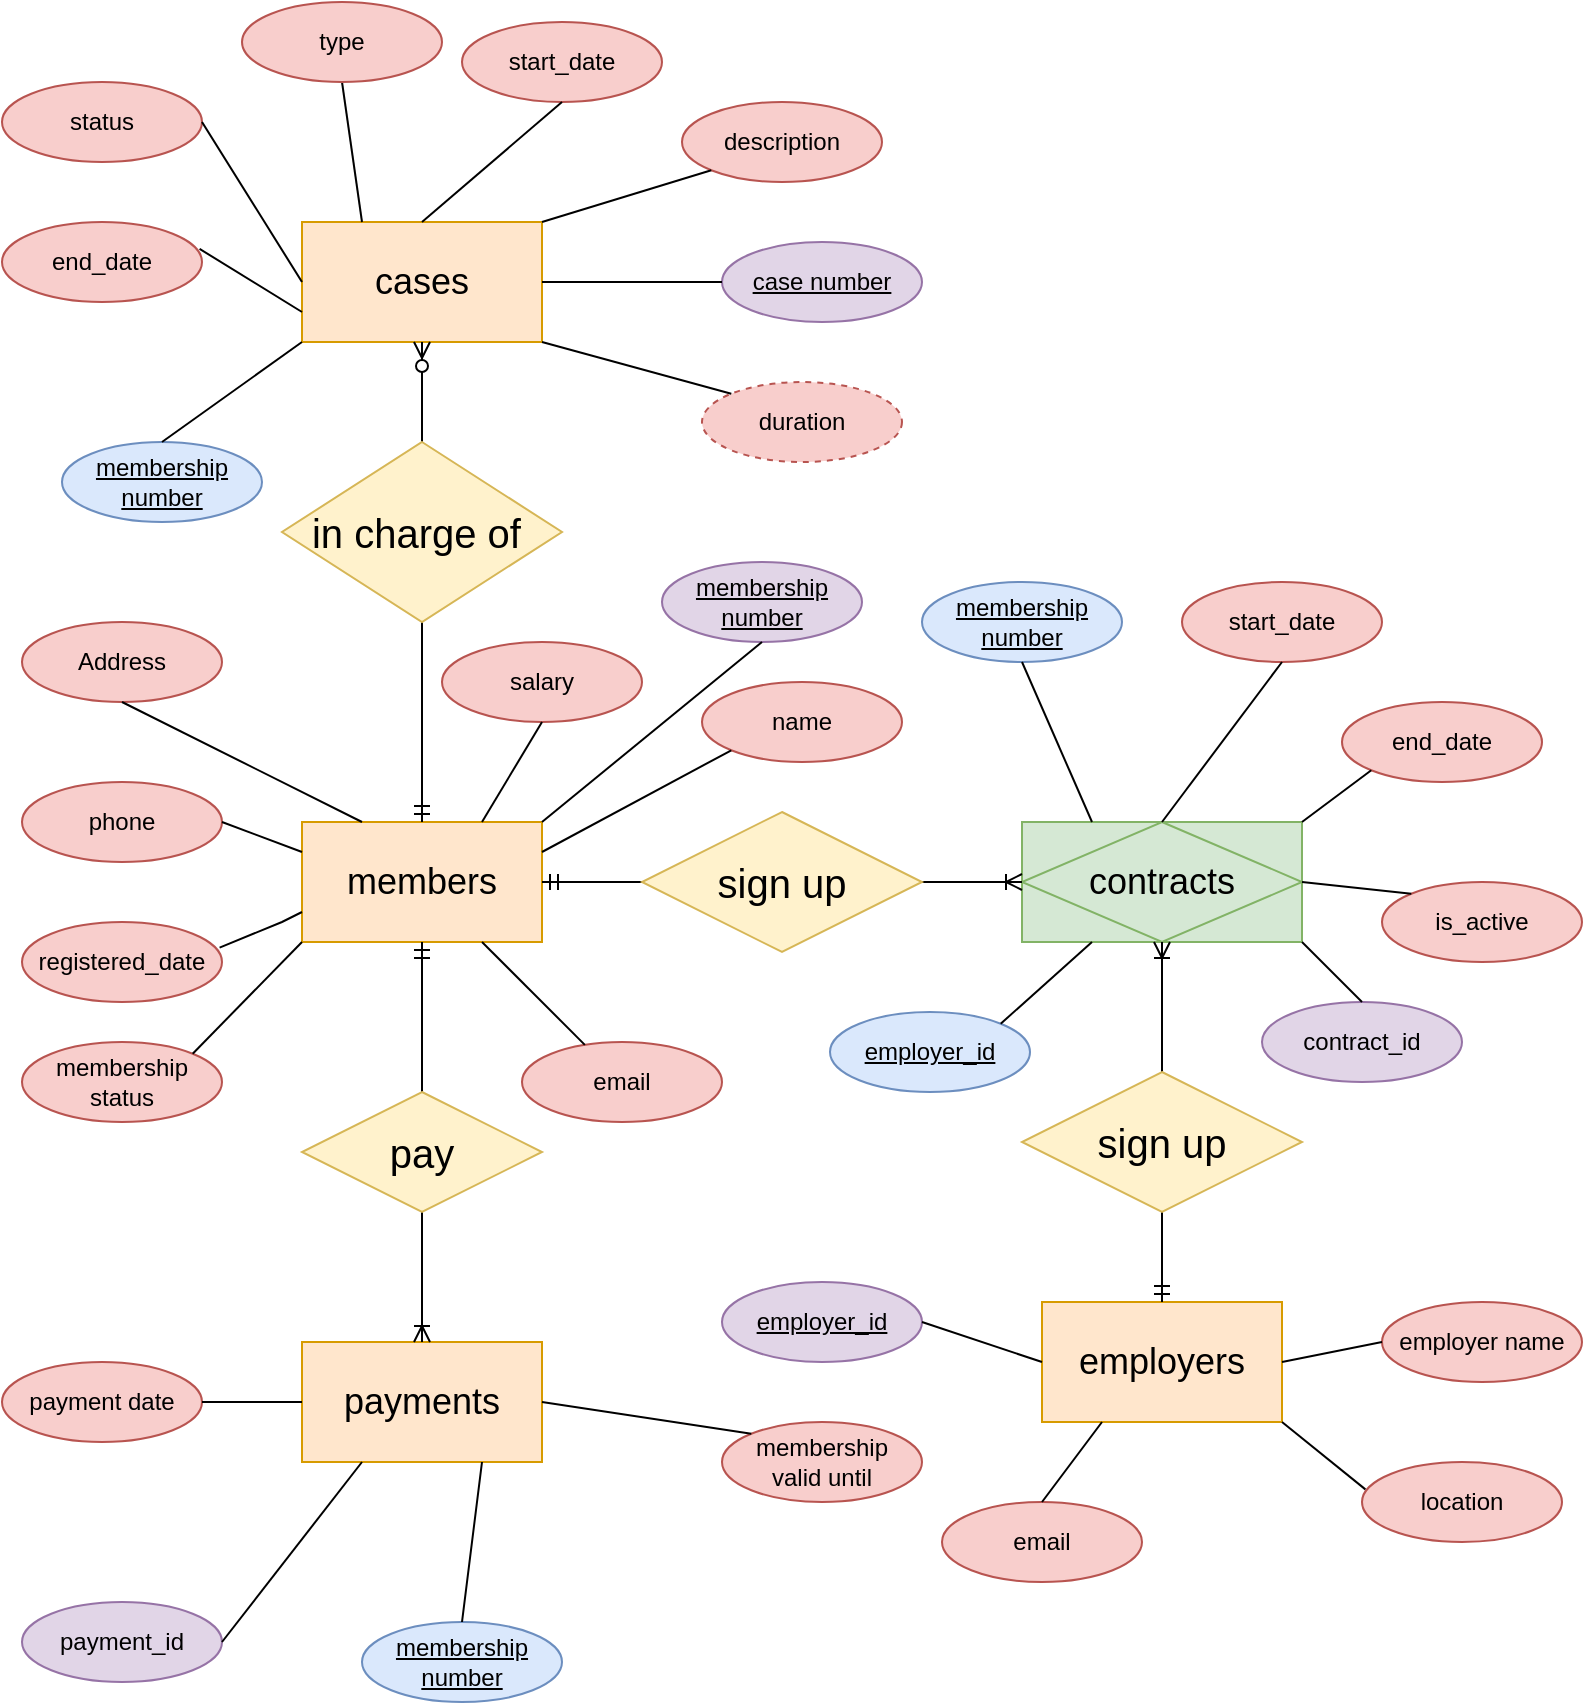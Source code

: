 <mxfile version="21.8.2" type="device">
  <diagram id="C5RBs43oDa-KdzZeNtuy" name="Page-1">
    <mxGraphModel dx="1221" dy="648" grid="1" gridSize="10" guides="1" tooltips="1" connect="1" arrows="1" fold="1" page="1" pageScale="1" pageWidth="827" pageHeight="1169" math="0" shadow="0">
      <root>
        <mxCell id="WIyWlLk6GJQsqaUBKTNV-0" />
        <mxCell id="WIyWlLk6GJQsqaUBKTNV-1" parent="WIyWlLk6GJQsqaUBKTNV-0" />
        <mxCell id="Oa9ziBuUU7xuht0kc1k1-0" value="&lt;font style=&quot;font-size: 18px;&quot;&gt;members&lt;/font&gt;" style="rounded=0;whiteSpace=wrap;html=1;fillColor=#ffe6cc;strokeColor=#d79b00;" parent="WIyWlLk6GJQsqaUBKTNV-1" vertex="1">
          <mxGeometry x="150" y="420" width="120" height="60" as="geometry" />
        </mxCell>
        <mxCell id="Oa9ziBuUU7xuht0kc1k1-2" value="name" style="ellipse;whiteSpace=wrap;html=1;align=center;fillColor=#f8cecc;strokeColor=#b85450;" parent="WIyWlLk6GJQsqaUBKTNV-1" vertex="1">
          <mxGeometry x="350" y="350" width="100" height="40" as="geometry" />
        </mxCell>
        <mxCell id="Oa9ziBuUU7xuht0kc1k1-5" value="email" style="ellipse;whiteSpace=wrap;html=1;align=center;fillColor=#f8cecc;strokeColor=#b85450;" parent="WIyWlLk6GJQsqaUBKTNV-1" vertex="1">
          <mxGeometry x="260" y="530" width="100" height="40" as="geometry" />
        </mxCell>
        <mxCell id="Oa9ziBuUU7xuht0kc1k1-6" value="membership status" style="ellipse;whiteSpace=wrap;html=1;align=center;fillColor=#f8cecc;strokeColor=#b85450;" parent="WIyWlLk6GJQsqaUBKTNV-1" vertex="1">
          <mxGeometry x="10" y="530" width="100" height="40" as="geometry" />
        </mxCell>
        <mxCell id="Oa9ziBuUU7xuht0kc1k1-7" value="phone" style="ellipse;whiteSpace=wrap;html=1;align=center;fillColor=#f8cecc;strokeColor=#b85450;" parent="WIyWlLk6GJQsqaUBKTNV-1" vertex="1">
          <mxGeometry x="10" y="400" width="100" height="40" as="geometry" />
        </mxCell>
        <mxCell id="Oa9ziBuUU7xuht0kc1k1-8" value="Address" style="ellipse;whiteSpace=wrap;html=1;align=center;fillColor=#f8cecc;strokeColor=#b85450;" parent="WIyWlLk6GJQsqaUBKTNV-1" vertex="1">
          <mxGeometry x="10" y="320" width="100" height="40" as="geometry" />
        </mxCell>
        <mxCell id="Oa9ziBuUU7xuht0kc1k1-9" value="registered_date" style="ellipse;whiteSpace=wrap;html=1;align=center;fillColor=#f8cecc;strokeColor=#b85450;" parent="WIyWlLk6GJQsqaUBKTNV-1" vertex="1">
          <mxGeometry x="10" y="470" width="100" height="40" as="geometry" />
        </mxCell>
        <mxCell id="Oa9ziBuUU7xuht0kc1k1-10" value="salary" style="ellipse;whiteSpace=wrap;html=1;align=center;fillColor=#f8cecc;strokeColor=#b85450;" parent="WIyWlLk6GJQsqaUBKTNV-1" vertex="1">
          <mxGeometry x="220" y="330" width="100" height="40" as="geometry" />
        </mxCell>
        <mxCell id="Oa9ziBuUU7xuht0kc1k1-11" value="&lt;span style=&quot;font-size: 18px;&quot;&gt;employers&lt;/span&gt;" style="rounded=0;whiteSpace=wrap;html=1;fillColor=#ffe6cc;strokeColor=#d79b00;" parent="WIyWlLk6GJQsqaUBKTNV-1" vertex="1">
          <mxGeometry x="520" y="660" width="120" height="60" as="geometry" />
        </mxCell>
        <mxCell id="Oa9ziBuUU7xuht0kc1k1-14" value="membership number" style="ellipse;whiteSpace=wrap;html=1;align=center;fontStyle=4;fillColor=#e1d5e7;strokeColor=#9673a6;" parent="WIyWlLk6GJQsqaUBKTNV-1" vertex="1">
          <mxGeometry x="330" y="290" width="100" height="40" as="geometry" />
        </mxCell>
        <mxCell id="Oa9ziBuUU7xuht0kc1k1-15" value="&lt;font style=&quot;font-size: 18px;&quot;&gt;contracts&lt;/font&gt;" style="shape=associativeEntity;whiteSpace=wrap;html=1;align=center;fillColor=#d5e8d4;strokeColor=#82b366;" parent="WIyWlLk6GJQsqaUBKTNV-1" vertex="1">
          <mxGeometry x="510" y="420" width="140" height="60" as="geometry" />
        </mxCell>
        <mxCell id="Oa9ziBuUU7xuht0kc1k1-16" value="" style="edgeStyle=entityRelationEdgeStyle;fontSize=12;html=1;endArrow=ERoneToMany;startArrow=ERmandOne;rounded=0;entryX=0;entryY=0.5;entryDx=0;entryDy=0;exitX=1;exitY=0.5;exitDx=0;exitDy=0;" parent="WIyWlLk6GJQsqaUBKTNV-1" source="Oa9ziBuUU7xuht0kc1k1-0" target="Oa9ziBuUU7xuht0kc1k1-15" edge="1">
          <mxGeometry width="100" height="100" relative="1" as="geometry">
            <mxPoint x="330" y="540" as="sourcePoint" />
            <mxPoint x="450" y="440" as="targetPoint" />
          </mxGeometry>
        </mxCell>
        <mxCell id="Oa9ziBuUU7xuht0kc1k1-17" value="" style="fontSize=12;html=1;endArrow=ERoneToMany;startArrow=ERmandOne;rounded=0;entryX=0.5;entryY=1;entryDx=0;entryDy=0;exitX=0.5;exitY=0;exitDx=0;exitDy=0;" parent="WIyWlLk6GJQsqaUBKTNV-1" source="Oa9ziBuUU7xuht0kc1k1-11" target="Oa9ziBuUU7xuht0kc1k1-15" edge="1">
          <mxGeometry width="100" height="100" relative="1" as="geometry">
            <mxPoint x="420" y="540" as="sourcePoint" />
            <mxPoint x="660" y="540" as="targetPoint" />
          </mxGeometry>
        </mxCell>
        <mxCell id="Oa9ziBuUU7xuht0kc1k1-18" value="employer_id" style="ellipse;whiteSpace=wrap;html=1;align=center;fontStyle=4;fillColor=#e1d5e7;strokeColor=#9673a6;" parent="WIyWlLk6GJQsqaUBKTNV-1" vertex="1">
          <mxGeometry x="360" y="650" width="100" height="40" as="geometry" />
        </mxCell>
        <mxCell id="Oa9ziBuUU7xuht0kc1k1-19" value="employer name" style="ellipse;whiteSpace=wrap;html=1;align=center;fillColor=#f8cecc;strokeColor=#b85450;" parent="WIyWlLk6GJQsqaUBKTNV-1" vertex="1">
          <mxGeometry x="690" y="660" width="100" height="40" as="geometry" />
        </mxCell>
        <mxCell id="Oa9ziBuUU7xuht0kc1k1-22" value="" style="endArrow=none;html=1;rounded=0;entryX=0.25;entryY=0;entryDx=0;entryDy=0;exitX=0.5;exitY=1;exitDx=0;exitDy=0;" parent="WIyWlLk6GJQsqaUBKTNV-1" source="Oa9ziBuUU7xuht0kc1k1-8" target="Oa9ziBuUU7xuht0kc1k1-0" edge="1">
          <mxGeometry width="50" height="50" relative="1" as="geometry">
            <mxPoint x="120" y="370" as="sourcePoint" />
            <mxPoint x="170" y="320" as="targetPoint" />
          </mxGeometry>
        </mxCell>
        <mxCell id="Oa9ziBuUU7xuht0kc1k1-23" value="" style="endArrow=none;html=1;rounded=0;entryX=0;entryY=0.25;entryDx=0;entryDy=0;exitX=1;exitY=0.5;exitDx=0;exitDy=0;" parent="WIyWlLk6GJQsqaUBKTNV-1" source="Oa9ziBuUU7xuht0kc1k1-7" target="Oa9ziBuUU7xuht0kc1k1-0" edge="1">
          <mxGeometry width="50" height="50" relative="1" as="geometry">
            <mxPoint x="70" y="440" as="sourcePoint" />
            <mxPoint x="160" y="490" as="targetPoint" />
          </mxGeometry>
        </mxCell>
        <mxCell id="Oa9ziBuUU7xuht0kc1k1-24" value="" style="endArrow=none;html=1;rounded=0;entryX=0;entryY=0.75;entryDx=0;entryDy=0;exitX=0.988;exitY=0.32;exitDx=0;exitDy=0;exitPerimeter=0;" parent="WIyWlLk6GJQsqaUBKTNV-1" source="Oa9ziBuUU7xuht0kc1k1-9" target="Oa9ziBuUU7xuht0kc1k1-0" edge="1">
          <mxGeometry width="50" height="50" relative="1" as="geometry">
            <mxPoint x="80" y="450" as="sourcePoint" />
            <mxPoint x="160" y="445" as="targetPoint" />
            <Array as="points">
              <mxPoint x="140" y="470" />
            </Array>
          </mxGeometry>
        </mxCell>
        <mxCell id="Oa9ziBuUU7xuht0kc1k1-25" value="" style="endArrow=none;html=1;rounded=0;exitX=1;exitY=0;exitDx=0;exitDy=0;" parent="WIyWlLk6GJQsqaUBKTNV-1" source="Oa9ziBuUU7xuht0kc1k1-6" edge="1">
          <mxGeometry width="50" height="50" relative="1" as="geometry">
            <mxPoint x="119" y="493" as="sourcePoint" />
            <mxPoint x="150" y="480" as="targetPoint" />
            <Array as="points">
              <mxPoint x="150" y="480" />
            </Array>
          </mxGeometry>
        </mxCell>
        <mxCell id="Oa9ziBuUU7xuht0kc1k1-26" value="start_date" style="ellipse;whiteSpace=wrap;html=1;align=center;fillColor=#f8cecc;strokeColor=#b85450;" parent="WIyWlLk6GJQsqaUBKTNV-1" vertex="1">
          <mxGeometry x="590" y="300" width="100" height="40" as="geometry" />
        </mxCell>
        <mxCell id="Oa9ziBuUU7xuht0kc1k1-27" value="end_date" style="ellipse;whiteSpace=wrap;html=1;align=center;fillColor=#f8cecc;strokeColor=#b85450;" parent="WIyWlLk6GJQsqaUBKTNV-1" vertex="1">
          <mxGeometry x="670" y="360" width="100" height="40" as="geometry" />
        </mxCell>
        <mxCell id="Oa9ziBuUU7xuht0kc1k1-28" value="is_active" style="ellipse;whiteSpace=wrap;html=1;align=center;fillColor=#f8cecc;strokeColor=#b85450;" parent="WIyWlLk6GJQsqaUBKTNV-1" vertex="1">
          <mxGeometry x="690" y="450" width="100" height="40" as="geometry" />
        </mxCell>
        <mxCell id="Oa9ziBuUU7xuht0kc1k1-29" value="" style="endArrow=none;html=1;rounded=0;entryX=0.5;entryY=0;entryDx=0;entryDy=0;exitX=0.5;exitY=1;exitDx=0;exitDy=0;" parent="WIyWlLk6GJQsqaUBKTNV-1" source="Oa9ziBuUU7xuht0kc1k1-26" target="Oa9ziBuUU7xuht0kc1k1-15" edge="1">
          <mxGeometry width="50" height="50" relative="1" as="geometry">
            <mxPoint x="130" y="380" as="sourcePoint" />
            <mxPoint x="220" y="430" as="targetPoint" />
          </mxGeometry>
        </mxCell>
        <mxCell id="Oa9ziBuUU7xuht0kc1k1-30" value="" style="endArrow=none;html=1;rounded=0;entryX=1;entryY=0;entryDx=0;entryDy=0;exitX=0;exitY=1;exitDx=0;exitDy=0;" parent="WIyWlLk6GJQsqaUBKTNV-1" source="Oa9ziBuUU7xuht0kc1k1-27" target="Oa9ziBuUU7xuht0kc1k1-15" edge="1">
          <mxGeometry width="50" height="50" relative="1" as="geometry">
            <mxPoint x="590" y="390" as="sourcePoint" />
            <mxPoint x="590" y="430" as="targetPoint" />
          </mxGeometry>
        </mxCell>
        <mxCell id="Oa9ziBuUU7xuht0kc1k1-31" value="" style="endArrow=none;html=1;rounded=0;entryX=1;entryY=0.5;entryDx=0;entryDy=0;exitX=0;exitY=0;exitDx=0;exitDy=0;" parent="WIyWlLk6GJQsqaUBKTNV-1" source="Oa9ziBuUU7xuht0kc1k1-28" target="Oa9ziBuUU7xuht0kc1k1-15" edge="1">
          <mxGeometry width="50" height="50" relative="1" as="geometry">
            <mxPoint x="695" y="404" as="sourcePoint" />
            <mxPoint x="660" y="430" as="targetPoint" />
          </mxGeometry>
        </mxCell>
        <mxCell id="Oa9ziBuUU7xuht0kc1k1-32" value="&lt;span style=&quot;font-size: 18px;&quot;&gt;payments&lt;/span&gt;" style="rounded=0;whiteSpace=wrap;html=1;fillColor=#ffe6cc;strokeColor=#d79b00;" parent="WIyWlLk6GJQsqaUBKTNV-1" vertex="1">
          <mxGeometry x="150" y="680" width="120" height="60" as="geometry" />
        </mxCell>
        <mxCell id="Oa9ziBuUU7xuht0kc1k1-33" value="payment date" style="ellipse;whiteSpace=wrap;html=1;align=center;fillColor=#f8cecc;strokeColor=#b85450;" parent="WIyWlLk6GJQsqaUBKTNV-1" vertex="1">
          <mxGeometry y="690" width="100" height="40" as="geometry" />
        </mxCell>
        <mxCell id="Oa9ziBuUU7xuht0kc1k1-34" value="" style="endArrow=none;html=1;rounded=0;exitX=1;exitY=0.5;exitDx=0;exitDy=0;entryX=0;entryY=0.5;entryDx=0;entryDy=0;" parent="WIyWlLk6GJQsqaUBKTNV-1" source="Oa9ziBuUU7xuht0kc1k1-18" target="Oa9ziBuUU7xuht0kc1k1-11" edge="1">
          <mxGeometry width="50" height="50" relative="1" as="geometry">
            <mxPoint x="460" y="636" as="sourcePoint" />
            <mxPoint x="515" y="580" as="targetPoint" />
          </mxGeometry>
        </mxCell>
        <mxCell id="Oa9ziBuUU7xuht0kc1k1-35" value="" style="endArrow=none;html=1;rounded=0;exitX=1;exitY=0.5;exitDx=0;exitDy=0;entryX=0;entryY=0.5;entryDx=0;entryDy=0;" parent="WIyWlLk6GJQsqaUBKTNV-1" source="Oa9ziBuUU7xuht0kc1k1-11" target="Oa9ziBuUU7xuht0kc1k1-19" edge="1">
          <mxGeometry width="50" height="50" relative="1" as="geometry">
            <mxPoint x="640" y="638" as="sourcePoint" />
            <mxPoint x="690" y="640" as="targetPoint" />
          </mxGeometry>
        </mxCell>
        <mxCell id="Oa9ziBuUU7xuht0kc1k1-36" value="membership &lt;br&gt;valid until" style="ellipse;whiteSpace=wrap;html=1;align=center;fillColor=#f8cecc;strokeColor=#b85450;" parent="WIyWlLk6GJQsqaUBKTNV-1" vertex="1">
          <mxGeometry x="360" y="720" width="100" height="40" as="geometry" />
        </mxCell>
        <mxCell id="Oa9ziBuUU7xuht0kc1k1-37" value="" style="endArrow=none;html=1;rounded=0;entryX=0.75;entryY=0;entryDx=0;entryDy=0;exitX=0.5;exitY=1;exitDx=0;exitDy=0;" parent="WIyWlLk6GJQsqaUBKTNV-1" source="Oa9ziBuUU7xuht0kc1k1-10" target="Oa9ziBuUU7xuht0kc1k1-0" edge="1">
          <mxGeometry width="50" height="50" relative="1" as="geometry">
            <mxPoint x="200" y="320" as="sourcePoint" />
            <mxPoint x="290" y="370" as="targetPoint" />
          </mxGeometry>
        </mxCell>
        <mxCell id="Oa9ziBuUU7xuht0kc1k1-38" value="" style="endArrow=none;html=1;rounded=0;entryX=1;entryY=0;entryDx=0;entryDy=0;exitX=0.5;exitY=1;exitDx=0;exitDy=0;" parent="WIyWlLk6GJQsqaUBKTNV-1" source="Oa9ziBuUU7xuht0kc1k1-14" target="Oa9ziBuUU7xuht0kc1k1-0" edge="1">
          <mxGeometry width="50" height="50" relative="1" as="geometry">
            <mxPoint x="210" y="330" as="sourcePoint" />
            <mxPoint x="250" y="430" as="targetPoint" />
          </mxGeometry>
        </mxCell>
        <mxCell id="Oa9ziBuUU7xuht0kc1k1-39" value="" style="endArrow=none;html=1;rounded=0;entryX=1;entryY=0.25;entryDx=0;entryDy=0;exitX=0;exitY=1;exitDx=0;exitDy=0;" parent="WIyWlLk6GJQsqaUBKTNV-1" source="Oa9ziBuUU7xuht0kc1k1-2" target="Oa9ziBuUU7xuht0kc1k1-0" edge="1">
          <mxGeometry width="50" height="50" relative="1" as="geometry">
            <mxPoint x="300" y="370" as="sourcePoint" />
            <mxPoint x="280" y="430" as="targetPoint" />
          </mxGeometry>
        </mxCell>
        <mxCell id="Oa9ziBuUU7xuht0kc1k1-40" value="" style="endArrow=none;html=1;rounded=0;entryX=0;entryY=0.5;entryDx=0;entryDy=0;exitX=1;exitY=0.5;exitDx=0;exitDy=0;" parent="WIyWlLk6GJQsqaUBKTNV-1" source="Oa9ziBuUU7xuht0kc1k1-33" target="Oa9ziBuUU7xuht0kc1k1-32" edge="1">
          <mxGeometry width="50" height="50" relative="1" as="geometry">
            <mxPoint x="100" y="700" as="sourcePoint" />
            <mxPoint x="145" y="640" as="targetPoint" />
          </mxGeometry>
        </mxCell>
        <mxCell id="Oa9ziBuUU7xuht0kc1k1-41" value="" style="endArrow=none;html=1;rounded=0;exitX=1;exitY=0.5;exitDx=0;exitDy=0;entryX=0;entryY=0;entryDx=0;entryDy=0;" parent="WIyWlLk6GJQsqaUBKTNV-1" source="Oa9ziBuUU7xuht0kc1k1-32" target="Oa9ziBuUU7xuht0kc1k1-36" edge="1">
          <mxGeometry width="50" height="50" relative="1" as="geometry">
            <mxPoint x="270" y="706" as="sourcePoint" />
            <mxPoint x="310" y="710" as="targetPoint" />
          </mxGeometry>
        </mxCell>
        <mxCell id="Oa9ziBuUU7xuht0kc1k1-42" value="contract_id" style="ellipse;whiteSpace=wrap;html=1;align=center;fillColor=#e1d5e7;strokeColor=#9673a6;" parent="WIyWlLk6GJQsqaUBKTNV-1" vertex="1">
          <mxGeometry x="630" y="510" width="100" height="40" as="geometry" />
        </mxCell>
        <mxCell id="Oa9ziBuUU7xuht0kc1k1-43" value="" style="endArrow=none;html=1;rounded=0;entryX=1;entryY=0.5;entryDx=0;entryDy=0;exitX=0.5;exitY=0;exitDx=0;exitDy=0;" parent="WIyWlLk6GJQsqaUBKTNV-1" source="Oa9ziBuUU7xuht0kc1k1-42" edge="1">
          <mxGeometry width="50" height="50" relative="1" as="geometry">
            <mxPoint x="705" y="486" as="sourcePoint" />
            <mxPoint x="650" y="480" as="targetPoint" />
          </mxGeometry>
        </mxCell>
        <mxCell id="Oa9ziBuUU7xuht0kc1k1-44" value="" style="endArrow=none;html=1;rounded=0;exitX=0;exitY=1;exitDx=0;exitDy=0;" parent="WIyWlLk6GJQsqaUBKTNV-1" target="Oa9ziBuUU7xuht0kc1k1-5" edge="1">
          <mxGeometry width="50" height="50" relative="1" as="geometry">
            <mxPoint x="240" y="480" as="sourcePoint" />
            <mxPoint x="185" y="511" as="targetPoint" />
          </mxGeometry>
        </mxCell>
        <mxCell id="Oa9ziBuUU7xuht0kc1k1-47" value="&lt;span style=&quot;font-size: 18px;&quot;&gt;cases&lt;/span&gt;" style="rounded=0;whiteSpace=wrap;html=1;fillColor=#ffe6cc;strokeColor=#d79b00;" parent="WIyWlLk6GJQsqaUBKTNV-1" vertex="1">
          <mxGeometry x="150" y="120" width="120" height="60" as="geometry" />
        </mxCell>
        <mxCell id="Oa9ziBuUU7xuht0kc1k1-48" value="case number" style="ellipse;whiteSpace=wrap;html=1;align=center;fontStyle=4;fillColor=#e1d5e7;strokeColor=#9673a6;" parent="WIyWlLk6GJQsqaUBKTNV-1" vertex="1">
          <mxGeometry x="360" y="130" width="100" height="40" as="geometry" />
        </mxCell>
        <mxCell id="Oa9ziBuUU7xuht0kc1k1-49" value="status" style="ellipse;whiteSpace=wrap;html=1;align=center;fillColor=#f8cecc;strokeColor=#b85450;" parent="WIyWlLk6GJQsqaUBKTNV-1" vertex="1">
          <mxGeometry y="50" width="100" height="40" as="geometry" />
        </mxCell>
        <mxCell id="Oa9ziBuUU7xuht0kc1k1-51" value="description" style="ellipse;whiteSpace=wrap;html=1;align=center;fillColor=#f8cecc;strokeColor=#b85450;" parent="WIyWlLk6GJQsqaUBKTNV-1" vertex="1">
          <mxGeometry x="340" y="60" width="100" height="40" as="geometry" />
        </mxCell>
        <mxCell id="Oa9ziBuUU7xuht0kc1k1-52" value="start_date" style="ellipse;whiteSpace=wrap;html=1;align=center;fillColor=#f8cecc;strokeColor=#b85450;" parent="WIyWlLk6GJQsqaUBKTNV-1" vertex="1">
          <mxGeometry x="230" y="20" width="100" height="40" as="geometry" />
        </mxCell>
        <mxCell id="Oa9ziBuUU7xuht0kc1k1-54" value="payment_id" style="ellipse;whiteSpace=wrap;html=1;align=center;fillColor=#e1d5e7;strokeColor=#9673a6;" parent="WIyWlLk6GJQsqaUBKTNV-1" vertex="1">
          <mxGeometry x="10" y="810" width="100" height="40" as="geometry" />
        </mxCell>
        <mxCell id="Oa9ziBuUU7xuht0kc1k1-56" value="" style="endArrow=none;html=1;rounded=0;exitX=1;exitY=0.5;exitDx=0;exitDy=0;entryX=0.25;entryY=1;entryDx=0;entryDy=0;" parent="WIyWlLk6GJQsqaUBKTNV-1" source="Oa9ziBuUU7xuht0kc1k1-54" target="Oa9ziBuUU7xuht0kc1k1-32" edge="1">
          <mxGeometry width="50" height="50" relative="1" as="geometry">
            <mxPoint x="110" y="720" as="sourcePoint" />
            <mxPoint x="150" y="750" as="targetPoint" />
          </mxGeometry>
        </mxCell>
        <mxCell id="Oa9ziBuUU7xuht0kc1k1-57" value="" style="endArrow=none;html=1;rounded=0;entryX=0;entryY=0.5;entryDx=0;entryDy=0;exitX=1;exitY=0.5;exitDx=0;exitDy=0;" parent="WIyWlLk6GJQsqaUBKTNV-1" source="Oa9ziBuUU7xuht0kc1k1-47" target="Oa9ziBuUU7xuht0kc1k1-48" edge="1">
          <mxGeometry width="50" height="50" relative="1" as="geometry">
            <mxPoint x="330" y="310" as="sourcePoint" />
            <mxPoint x="250" y="430" as="targetPoint" />
          </mxGeometry>
        </mxCell>
        <mxCell id="Oa9ziBuUU7xuht0kc1k1-58" value="" style="endArrow=none;html=1;rounded=0;entryX=0;entryY=1;entryDx=0;entryDy=0;exitX=1;exitY=0;exitDx=0;exitDy=0;" parent="WIyWlLk6GJQsqaUBKTNV-1" source="Oa9ziBuUU7xuht0kc1k1-47" target="Oa9ziBuUU7xuht0kc1k1-51" edge="1">
          <mxGeometry width="50" height="50" relative="1" as="geometry">
            <mxPoint x="270" y="120" as="sourcePoint" />
            <mxPoint x="310" y="120" as="targetPoint" />
          </mxGeometry>
        </mxCell>
        <mxCell id="Oa9ziBuUU7xuht0kc1k1-59" value="" style="endArrow=none;html=1;rounded=0;entryX=0.5;entryY=1;entryDx=0;entryDy=0;exitX=0.5;exitY=0;exitDx=0;exitDy=0;" parent="WIyWlLk6GJQsqaUBKTNV-1" source="Oa9ziBuUU7xuht0kc1k1-47" target="Oa9ziBuUU7xuht0kc1k1-52" edge="1">
          <mxGeometry width="50" height="50" relative="1" as="geometry">
            <mxPoint x="180" y="106" as="sourcePoint" />
            <mxPoint x="225" y="80" as="targetPoint" />
          </mxGeometry>
        </mxCell>
        <mxCell id="Oa9ziBuUU7xuht0kc1k1-60" value="" style="endArrow=none;html=1;rounded=0;entryX=0.5;entryY=1;entryDx=0;entryDy=0;exitX=0.25;exitY=0;exitDx=0;exitDy=0;" parent="WIyWlLk6GJQsqaUBKTNV-1" source="Oa9ziBuUU7xuht0kc1k1-47" target="UJWpj5QjshEE5O9Sz4qP-0" edge="1">
          <mxGeometry width="50" height="50" relative="1" as="geometry">
            <mxPoint x="220" y="130" as="sourcePoint" />
            <mxPoint x="70" y="70" as="targetPoint" />
          </mxGeometry>
        </mxCell>
        <mxCell id="Oa9ziBuUU7xuht0kc1k1-61" value="" style="endArrow=none;html=1;rounded=0;entryX=1;entryY=0.5;entryDx=0;entryDy=0;exitX=0;exitY=0.5;exitDx=0;exitDy=0;" parent="WIyWlLk6GJQsqaUBKTNV-1" source="Oa9ziBuUU7xuht0kc1k1-47" target="Oa9ziBuUU7xuht0kc1k1-49" edge="1">
          <mxGeometry width="50" height="50" relative="1" as="geometry">
            <mxPoint x="160" y="130" as="sourcePoint" />
            <mxPoint x="90" y="110" as="targetPoint" />
          </mxGeometry>
        </mxCell>
        <mxCell id="Oa9ziBuUU7xuht0kc1k1-63" value="end_date" style="ellipse;whiteSpace=wrap;html=1;align=center;fillColor=#f8cecc;strokeColor=#b85450;" parent="WIyWlLk6GJQsqaUBKTNV-1" vertex="1">
          <mxGeometry y="120" width="100" height="40" as="geometry" />
        </mxCell>
        <mxCell id="Oa9ziBuUU7xuht0kc1k1-64" value="" style="endArrow=none;html=1;rounded=0;entryX=0;entryY=0.75;entryDx=0;entryDy=0;exitX=0.988;exitY=0.336;exitDx=0;exitDy=0;exitPerimeter=0;" parent="WIyWlLk6GJQsqaUBKTNV-1" source="Oa9ziBuUU7xuht0kc1k1-63" target="Oa9ziBuUU7xuht0kc1k1-47" edge="1">
          <mxGeometry width="50" height="50" relative="1" as="geometry">
            <mxPoint x="160" y="220" as="sourcePoint" />
            <mxPoint x="170" y="180" as="targetPoint" />
          </mxGeometry>
        </mxCell>
        <mxCell id="Oa9ziBuUU7xuht0kc1k1-66" value="duration" style="ellipse;whiteSpace=wrap;html=1;align=center;dashed=1;fillColor=#f8cecc;strokeColor=#b85450;" parent="WIyWlLk6GJQsqaUBKTNV-1" vertex="1">
          <mxGeometry x="350" y="200" width="100" height="40" as="geometry" />
        </mxCell>
        <mxCell id="Oa9ziBuUU7xuht0kc1k1-67" value="" style="endArrow=none;html=1;rounded=0;entryX=0;entryY=0;entryDx=0;entryDy=0;exitX=1;exitY=1;exitDx=0;exitDy=0;" parent="WIyWlLk6GJQsqaUBKTNV-1" source="Oa9ziBuUU7xuht0kc1k1-47" target="Oa9ziBuUU7xuht0kc1k1-66" edge="1">
          <mxGeometry width="50" height="50" relative="1" as="geometry">
            <mxPoint x="280" y="160" as="sourcePoint" />
            <mxPoint x="324" y="160" as="targetPoint" />
          </mxGeometry>
        </mxCell>
        <mxCell id="Oa9ziBuUU7xuht0kc1k1-68" value="" style="fontSize=12;html=1;endArrow=ERoneToMany;startArrow=ERmandOne;rounded=0;exitX=0.5;exitY=1;exitDx=0;exitDy=0;" parent="WIyWlLk6GJQsqaUBKTNV-1" source="Oa9ziBuUU7xuht0kc1k1-0" edge="1">
          <mxGeometry width="100" height="100" relative="1" as="geometry">
            <mxPoint x="200" y="480" as="sourcePoint" />
            <mxPoint x="210" y="680" as="targetPoint" />
          </mxGeometry>
        </mxCell>
        <mxCell id="Oa9ziBuUU7xuht0kc1k1-69" value="" style="fontSize=12;html=1;endArrow=ERzeroToMany;startArrow=ERmandOne;rounded=0;exitX=0.5;exitY=0;exitDx=0;exitDy=0;entryX=0.5;entryY=1;entryDx=0;entryDy=0;startFill=0;" parent="WIyWlLk6GJQsqaUBKTNV-1" source="Oa9ziBuUU7xuht0kc1k1-0" target="Oa9ziBuUU7xuht0kc1k1-47" edge="1">
          <mxGeometry width="100" height="100" relative="1" as="geometry">
            <mxPoint x="370" y="300" as="sourcePoint" />
            <mxPoint x="210" y="180" as="targetPoint" />
          </mxGeometry>
        </mxCell>
        <mxCell id="Oa9ziBuUU7xuht0kc1k1-70" value="employer_id" style="ellipse;whiteSpace=wrap;html=1;align=center;fontStyle=4;fillColor=#dae8fc;strokeColor=#6c8ebf;" parent="WIyWlLk6GJQsqaUBKTNV-1" vertex="1">
          <mxGeometry x="414" y="515" width="100" height="40" as="geometry" />
        </mxCell>
        <mxCell id="Oa9ziBuUU7xuht0kc1k1-71" value="membership number" style="ellipse;whiteSpace=wrap;html=1;align=center;fontStyle=4;fillColor=#dae8fc;strokeColor=#6c8ebf;" parent="WIyWlLk6GJQsqaUBKTNV-1" vertex="1">
          <mxGeometry x="460" y="300" width="100" height="40" as="geometry" />
        </mxCell>
        <mxCell id="Oa9ziBuUU7xuht0kc1k1-72" value="" style="endArrow=none;html=1;rounded=0;entryX=0.5;entryY=1;entryDx=0;entryDy=0;exitX=0.25;exitY=0;exitDx=0;exitDy=0;" parent="WIyWlLk6GJQsqaUBKTNV-1" source="Oa9ziBuUU7xuht0kc1k1-15" target="Oa9ziBuUU7xuht0kc1k1-71" edge="1">
          <mxGeometry width="50" height="50" relative="1" as="geometry">
            <mxPoint x="690" y="520" as="sourcePoint" />
            <mxPoint x="660" y="490" as="targetPoint" />
          </mxGeometry>
        </mxCell>
        <mxCell id="Oa9ziBuUU7xuht0kc1k1-73" value="" style="endArrow=none;html=1;rounded=0;entryX=0.25;entryY=1;entryDx=0;entryDy=0;exitX=1;exitY=0;exitDx=0;exitDy=0;" parent="WIyWlLk6GJQsqaUBKTNV-1" source="Oa9ziBuUU7xuht0kc1k1-70" target="Oa9ziBuUU7xuht0kc1k1-15" edge="1">
          <mxGeometry width="50" height="50" relative="1" as="geometry">
            <mxPoint x="575" y="530" as="sourcePoint" />
            <mxPoint x="540" y="480" as="targetPoint" />
          </mxGeometry>
        </mxCell>
        <mxCell id="Gh3_wGS1VXlzv8oxnEgd-0" value="membership number" style="ellipse;whiteSpace=wrap;html=1;align=center;fontStyle=4;fillColor=#dae8fc;strokeColor=#6c8ebf;" parent="WIyWlLk6GJQsqaUBKTNV-1" vertex="1">
          <mxGeometry x="180" y="820" width="100" height="40" as="geometry" />
        </mxCell>
        <mxCell id="Gh3_wGS1VXlzv8oxnEgd-1" value="" style="endArrow=none;html=1;rounded=0;exitX=0.5;exitY=0;exitDx=0;exitDy=0;entryX=0.75;entryY=1;entryDx=0;entryDy=0;" parent="WIyWlLk6GJQsqaUBKTNV-1" source="Gh3_wGS1VXlzv8oxnEgd-0" target="Oa9ziBuUU7xuht0kc1k1-32" edge="1">
          <mxGeometry width="50" height="50" relative="1" as="geometry">
            <mxPoint x="120" y="840" as="sourcePoint" />
            <mxPoint x="190" y="750" as="targetPoint" />
          </mxGeometry>
        </mxCell>
        <mxCell id="Gh3_wGS1VXlzv8oxnEgd-2" value="membership number" style="ellipse;whiteSpace=wrap;html=1;align=center;fontStyle=4;fillColor=#dae8fc;strokeColor=#6c8ebf;" parent="WIyWlLk6GJQsqaUBKTNV-1" vertex="1">
          <mxGeometry x="30" y="230" width="100" height="40" as="geometry" />
        </mxCell>
        <mxCell id="Gh3_wGS1VXlzv8oxnEgd-3" value="" style="endArrow=none;html=1;rounded=0;entryX=0;entryY=1;entryDx=0;entryDy=0;exitX=0.5;exitY=0;exitDx=0;exitDy=0;" parent="WIyWlLk6GJQsqaUBKTNV-1" source="Gh3_wGS1VXlzv8oxnEgd-2" target="Oa9ziBuUU7xuht0kc1k1-47" edge="1">
          <mxGeometry width="50" height="50" relative="1" as="geometry">
            <mxPoint x="119" y="233" as="sourcePoint" />
            <mxPoint x="190" y="190" as="targetPoint" />
          </mxGeometry>
        </mxCell>
        <mxCell id="UJWpj5QjshEE5O9Sz4qP-0" value="type" style="ellipse;whiteSpace=wrap;html=1;align=center;fillColor=#f8cecc;strokeColor=#b85450;" parent="WIyWlLk6GJQsqaUBKTNV-1" vertex="1">
          <mxGeometry x="120" y="10" width="100" height="40" as="geometry" />
        </mxCell>
        <mxCell id="UJWpj5QjshEE5O9Sz4qP-1" value="&lt;font style=&quot;font-size: 20px;&quot;&gt;in charge of&amp;nbsp;&lt;/font&gt;" style="shape=rhombus;perimeter=rhombusPerimeter;whiteSpace=wrap;html=1;align=center;fillColor=#fff2cc;strokeColor=#d6b656;" parent="WIyWlLk6GJQsqaUBKTNV-1" vertex="1">
          <mxGeometry x="140" y="230" width="140" height="90" as="geometry" />
        </mxCell>
        <mxCell id="UJWpj5QjshEE5O9Sz4qP-3" value="&lt;font style=&quot;font-size: 20px;&quot;&gt;pay&lt;/font&gt;" style="shape=rhombus;perimeter=rhombusPerimeter;whiteSpace=wrap;html=1;align=center;fillColor=#fff2cc;strokeColor=#d6b656;" parent="WIyWlLk6GJQsqaUBKTNV-1" vertex="1">
          <mxGeometry x="150" y="555" width="120" height="60" as="geometry" />
        </mxCell>
        <mxCell id="UJWpj5QjshEE5O9Sz4qP-4" value="&lt;font style=&quot;font-size: 20px;&quot;&gt;sign up&lt;/font&gt;" style="shape=rhombus;perimeter=rhombusPerimeter;whiteSpace=wrap;html=1;align=center;fillColor=#fff2cc;strokeColor=#d6b656;" parent="WIyWlLk6GJQsqaUBKTNV-1" vertex="1">
          <mxGeometry x="320" y="415" width="140" height="70" as="geometry" />
        </mxCell>
        <mxCell id="UJWpj5QjshEE5O9Sz4qP-5" value="&lt;font style=&quot;font-size: 20px;&quot;&gt;sign up&lt;/font&gt;" style="shape=rhombus;perimeter=rhombusPerimeter;whiteSpace=wrap;html=1;align=center;fillColor=#fff2cc;strokeColor=#d6b656;" parent="WIyWlLk6GJQsqaUBKTNV-1" vertex="1">
          <mxGeometry x="510" y="545" width="140" height="70" as="geometry" />
        </mxCell>
        <mxCell id="UJWpj5QjshEE5O9Sz4qP-11" value="location" style="ellipse;whiteSpace=wrap;html=1;align=center;fillColor=#f8cecc;strokeColor=#b85450;" parent="WIyWlLk6GJQsqaUBKTNV-1" vertex="1">
          <mxGeometry x="680" y="740" width="100" height="40" as="geometry" />
        </mxCell>
        <mxCell id="UJWpj5QjshEE5O9Sz4qP-12" value="" style="endArrow=none;html=1;rounded=0;exitX=1;exitY=1;exitDx=0;exitDy=0;entryX=0.017;entryY=0.342;entryDx=0;entryDy=0;entryPerimeter=0;" parent="WIyWlLk6GJQsqaUBKTNV-1" source="Oa9ziBuUU7xuht0kc1k1-11" target="UJWpj5QjshEE5O9Sz4qP-11" edge="1">
          <mxGeometry width="50" height="50" relative="1" as="geometry">
            <mxPoint x="650" y="700" as="sourcePoint" />
            <mxPoint x="700" y="690" as="targetPoint" />
          </mxGeometry>
        </mxCell>
        <mxCell id="UJWpj5QjshEE5O9Sz4qP-13" value="email" style="ellipse;whiteSpace=wrap;html=1;align=center;fillColor=#f8cecc;strokeColor=#b85450;" parent="WIyWlLk6GJQsqaUBKTNV-1" vertex="1">
          <mxGeometry x="470" y="760" width="100" height="40" as="geometry" />
        </mxCell>
        <mxCell id="UJWpj5QjshEE5O9Sz4qP-14" value="" style="endArrow=none;html=1;rounded=0;exitX=0.25;exitY=1;exitDx=0;exitDy=0;entryX=0.5;entryY=0;entryDx=0;entryDy=0;" parent="WIyWlLk6GJQsqaUBKTNV-1" source="Oa9ziBuUU7xuht0kc1k1-11" target="UJWpj5QjshEE5O9Sz4qP-13" edge="1">
          <mxGeometry width="50" height="50" relative="1" as="geometry">
            <mxPoint x="650" y="730" as="sourcePoint" />
            <mxPoint x="692" y="764" as="targetPoint" />
          </mxGeometry>
        </mxCell>
      </root>
    </mxGraphModel>
  </diagram>
</mxfile>
